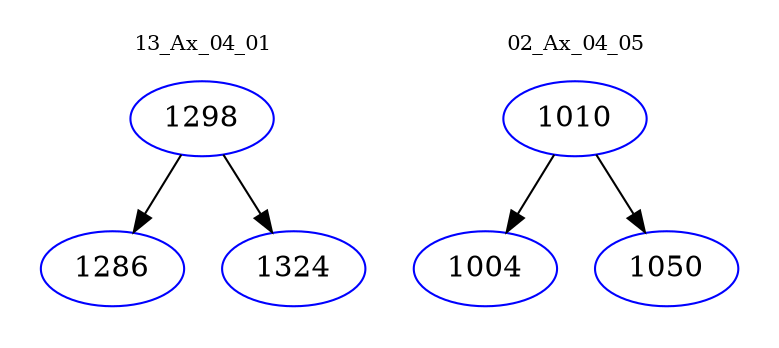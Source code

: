 digraph{
subgraph cluster_0 {
color = white
label = "13_Ax_04_01";
fontsize=10;
T0_1298 [label="1298", color="blue"]
T0_1298 -> T0_1286 [color="black"]
T0_1286 [label="1286", color="blue"]
T0_1298 -> T0_1324 [color="black"]
T0_1324 [label="1324", color="blue"]
}
subgraph cluster_1 {
color = white
label = "02_Ax_04_05";
fontsize=10;
T1_1010 [label="1010", color="blue"]
T1_1010 -> T1_1004 [color="black"]
T1_1004 [label="1004", color="blue"]
T1_1010 -> T1_1050 [color="black"]
T1_1050 [label="1050", color="blue"]
}
}
